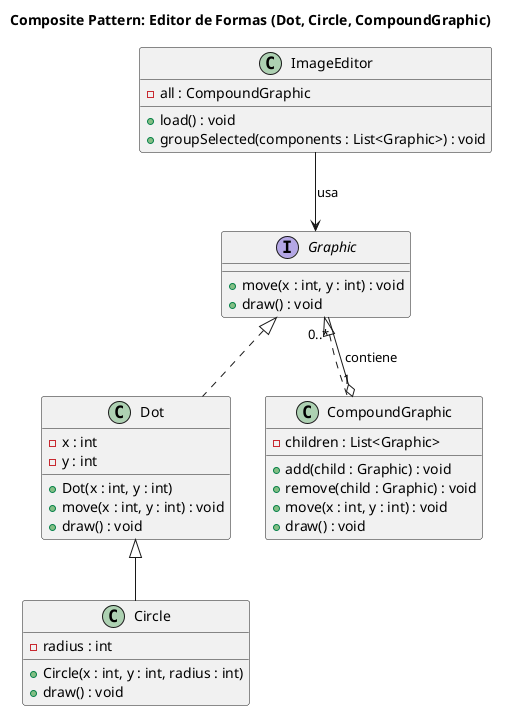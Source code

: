 @startuml
title Composite Pattern: Editor de Formas (Dot, Circle, CompoundGraphic)

interface Graphic {
  + move(x : int, y : int) : void
  + draw() : void
}

class Dot implements Graphic {
  - x : int
  - y : int
  + Dot(x : int, y : int)
  + move(x : int, y : int) : void
  + draw() : void
}

class Circle extends Dot {
  - radius : int
  + Circle(x : int, y : int, radius : int)
  + draw() : void
}

class CompoundGraphic implements Graphic {
  - children : List<Graphic>
  + add(child : Graphic) : void
  + remove(child : Graphic) : void
  + move(x : int, y : int) : void
  + draw() : void
}

class ImageEditor {
  - all : CompoundGraphic
  + load() : void
  + groupSelected(components : List<Graphic>) : void
}

CompoundGraphic "1" o-- "0..*" Graphic : contiene
ImageEditor --> Graphic : usa
@enduml
